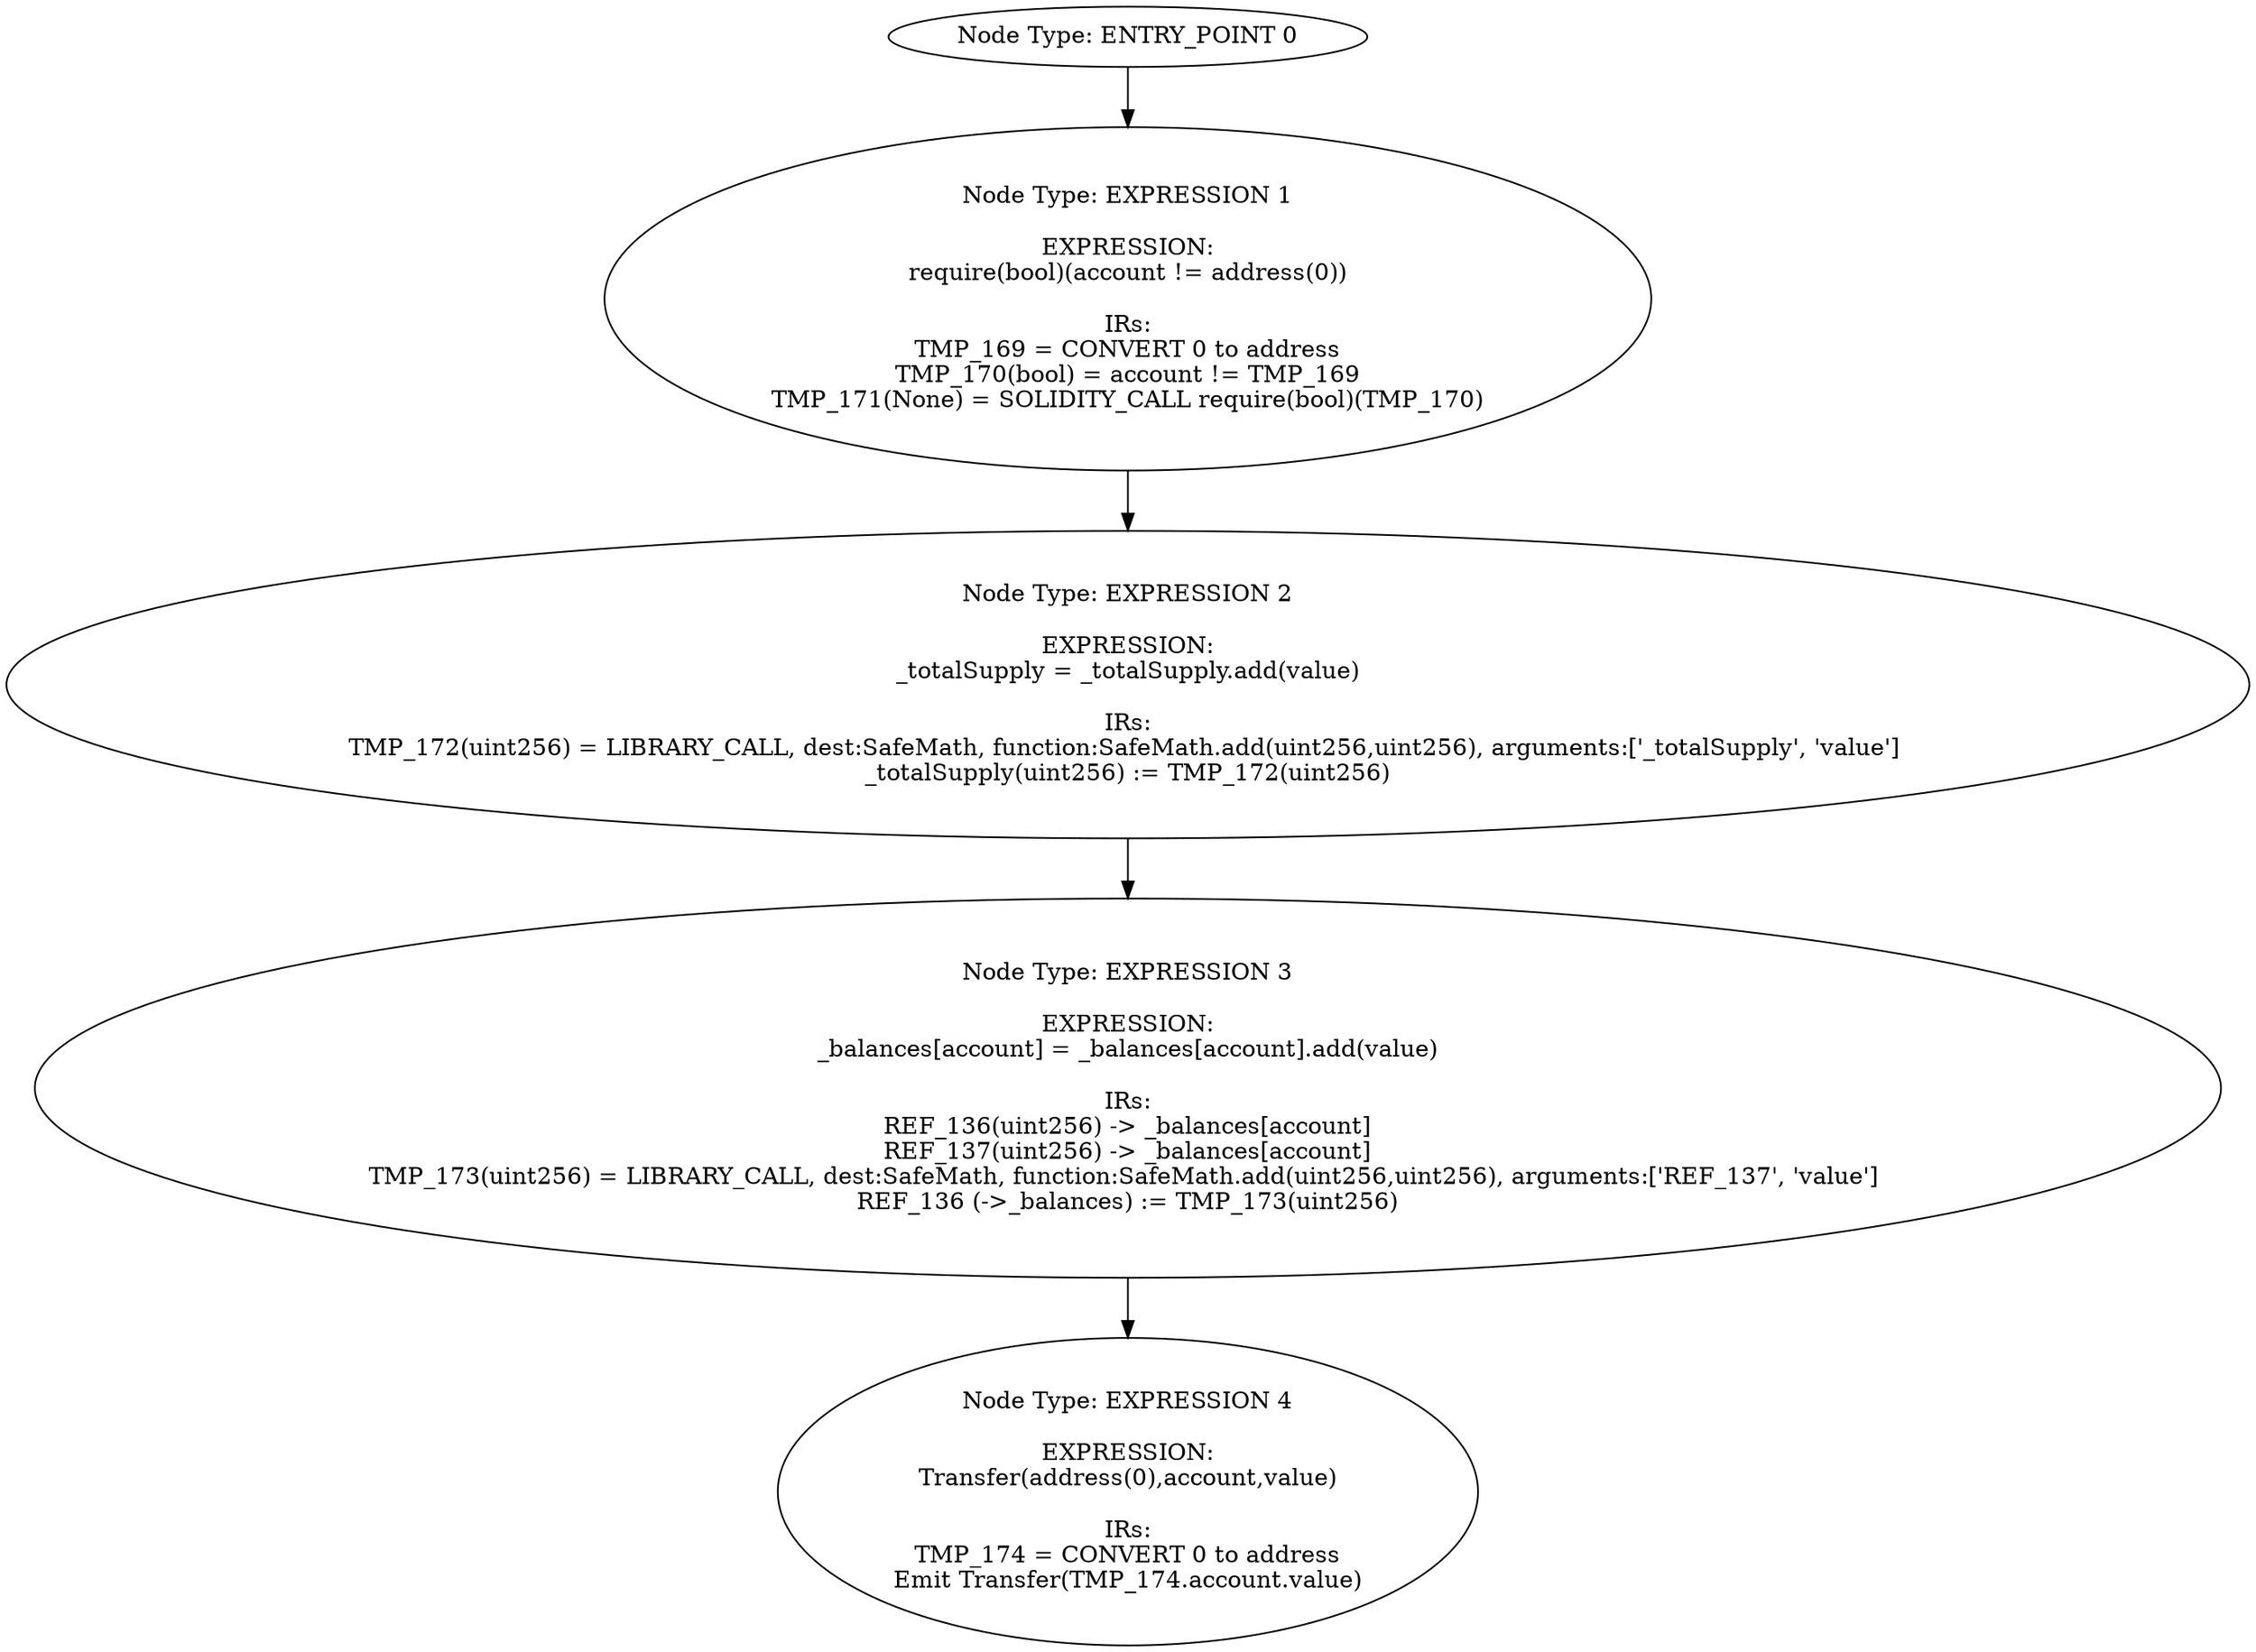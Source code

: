 digraph{
0[label="Node Type: ENTRY_POINT 0
"];
0->1;
1[label="Node Type: EXPRESSION 1

EXPRESSION:
require(bool)(account != address(0))

IRs:
TMP_169 = CONVERT 0 to address
TMP_170(bool) = account != TMP_169
TMP_171(None) = SOLIDITY_CALL require(bool)(TMP_170)"];
1->2;
2[label="Node Type: EXPRESSION 2

EXPRESSION:
_totalSupply = _totalSupply.add(value)

IRs:
TMP_172(uint256) = LIBRARY_CALL, dest:SafeMath, function:SafeMath.add(uint256,uint256), arguments:['_totalSupply', 'value'] 
_totalSupply(uint256) := TMP_172(uint256)"];
2->3;
3[label="Node Type: EXPRESSION 3

EXPRESSION:
_balances[account] = _balances[account].add(value)

IRs:
REF_136(uint256) -> _balances[account]
REF_137(uint256) -> _balances[account]
TMP_173(uint256) = LIBRARY_CALL, dest:SafeMath, function:SafeMath.add(uint256,uint256), arguments:['REF_137', 'value'] 
REF_136 (->_balances) := TMP_173(uint256)"];
3->4;
4[label="Node Type: EXPRESSION 4

EXPRESSION:
Transfer(address(0),account,value)

IRs:
TMP_174 = CONVERT 0 to address
Emit Transfer(TMP_174.account.value)"];
}
